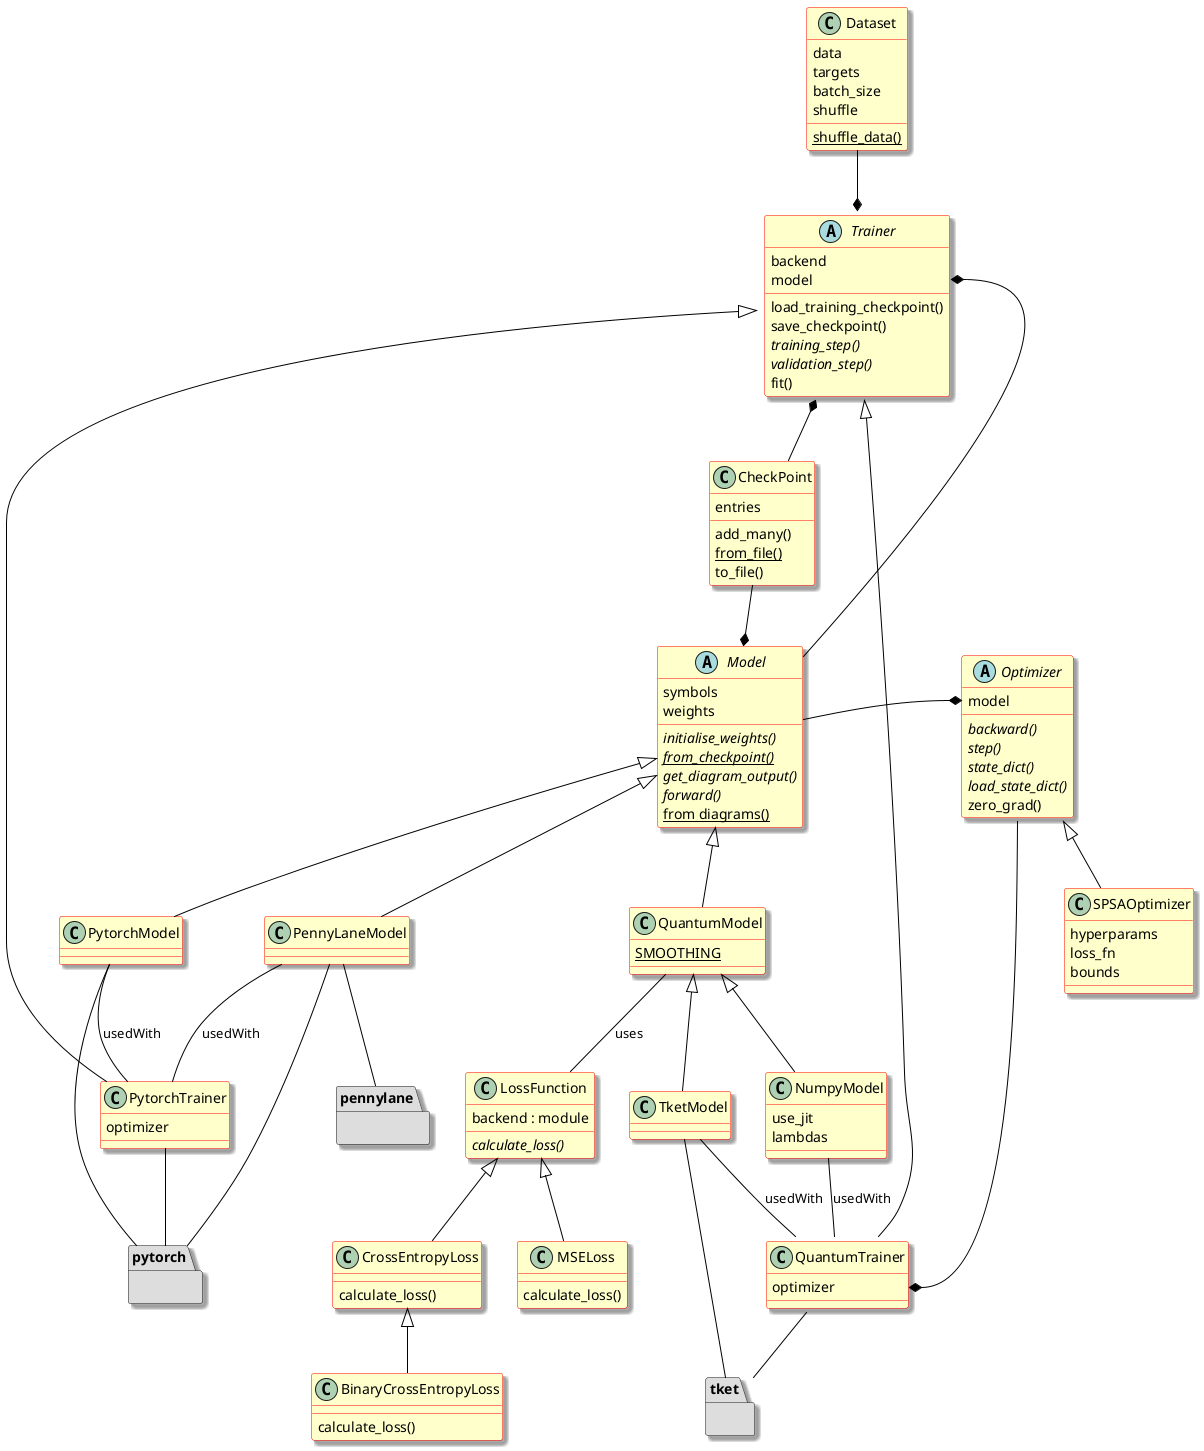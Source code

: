 @startuml

set namespaceseparator none
skinparam dpi 96
skinparam ArrowColor Black
skinparam shadowing true
skinparam class {
  backgroundColor Business
  borderColor Red
}

package pytorch #DDDDDD {}
package tket #DDDDDD {}
package pennylane #DDDDDD {}

abstract class Model {
    symbols
    weights
    {abstract} initialise_weights()
    {abstract}{static} from_checkpoint()
    {abstract} get_diagram_output()
    {abstract} forward()
    {static} from diagrams()
}

abstract class Trainer {
    backend
    model
    load_training_checkpoint()
    save_checkpoint()
    {abstract} training_step()
    {abstract} validation_step()
    fit()
}

abstract class Optimizer {
    model
    {abstract} backward()
    {abstract} step()
    {abstract} state_dict()
    {abstract} load_state_dict()
    zero_grad()
}

class Dataset {
    data
    targets
    batch_size
    shuffle
    {static} shuffle_data()
}

class CheckPoint {
    entries
    add_many()
    {static} from_file()
    to_file()
}

class PytorchModel {}
class PennyLaneModel {}
class NumpyModel {
    use_jit
    lambdas
}
class TketModel {}
class QuantumModel {
    {static} SMOOTHING
}

class QuantumTrainer {
    optimizer
}

class PytorchTrainer {
    optimizer
}

class SPSAOptimizer {
    hyperparams
    loss_fn
    bounds
}

class BinaryCrossEntropyLoss {
  calculate_loss()
}

class CrossEntropyLoss {
  calculate_loss()
}

class LossFunction {
  backend : module
  {abstract}calculate_loss()
}

class MSELoss {
  calculate_loss()
}

Model <|-- PytorchModel
Model <|-- PennyLaneModel
Model <|-- QuantumModel
QuantumModel <|-- TketModel
QuantumModel <|-- NumpyModel
Trainer <|-- PytorchTrainer
Trainer <|-- QuantumTrainer

Optimizer <|-- SPSAOptimizer

PennyLaneModel -- pennylane
PennyLaneModel -- pytorch
PytorchModel -- pytorch
PytorchTrainer -- pytorch
TketModel -- tket
QuantumTrainer -- tket

Trainer *-- CheckPoint
CheckPoint --* Model
Trainer::model *- Model
Trainer *-u- Dataset
Model -* Optimizer::model
Optimizer -* QuantumTrainer::optimizer

PennyLaneModel -- PytorchTrainer: usedWith
PytorchModel -- PytorchTrainer: usedWith
NumpyModel -- QuantumTrainer: usedWith
TketModel -- QuantumTrainer: usedWith
QuantumModel -- LossFunction: uses

CrossEntropyLoss <|-- BinaryCrossEntropyLoss
LossFunction <|-- CrossEntropyLoss
LossFunction <|-- MSELoss

@enduml
